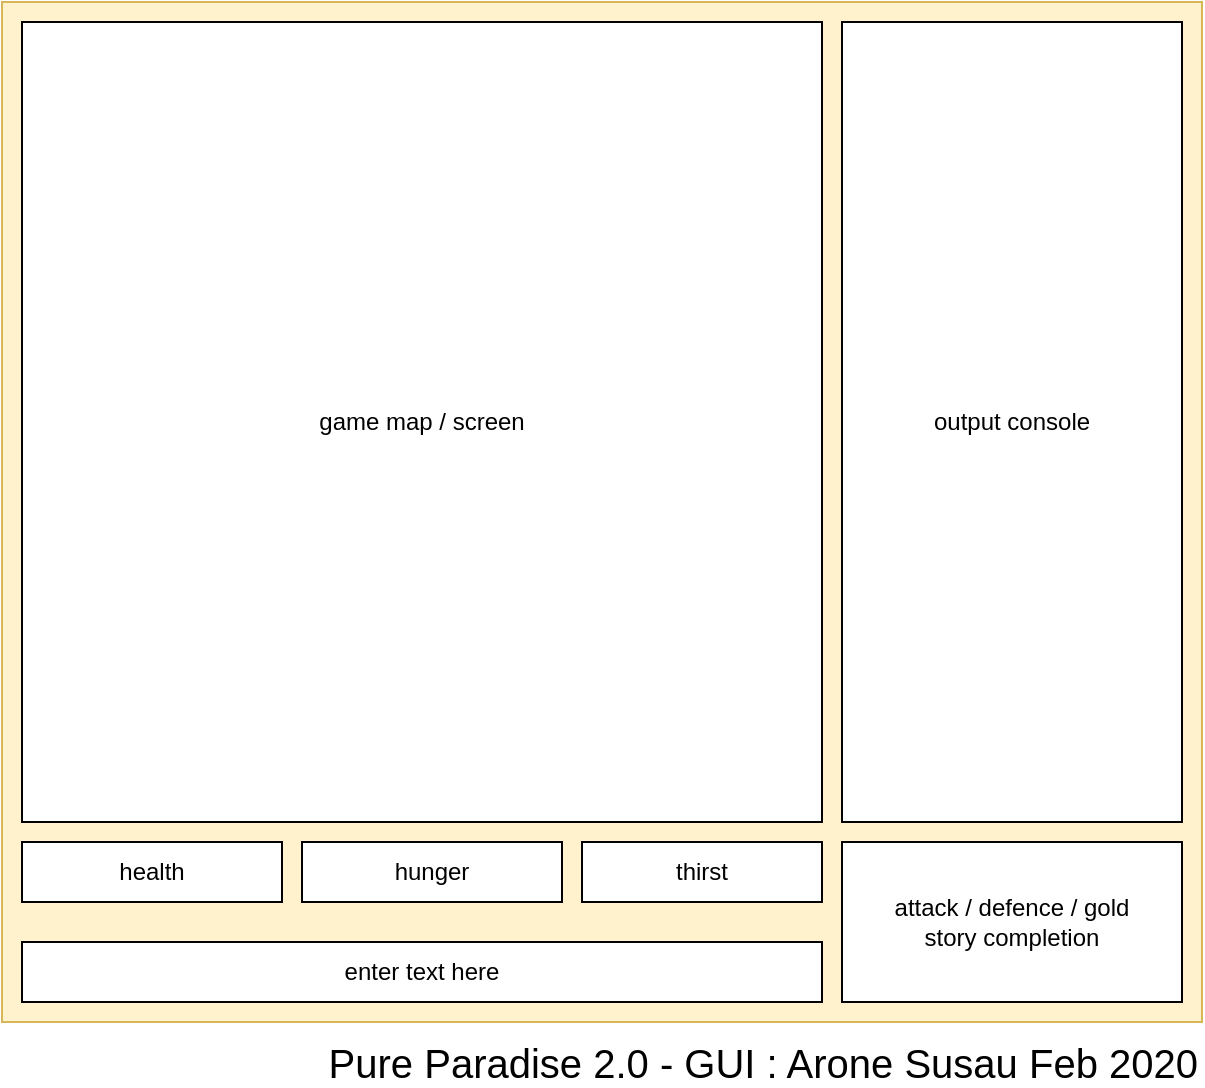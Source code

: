 <mxfile version="12.6.7" type="device"><diagram id="_XTdcuuTPzuUAwFq9Cdj" name="Page-1"><mxGraphModel dx="1186" dy="715" grid="1" gridSize="10" guides="1" tooltips="1" connect="1" arrows="1" fold="1" page="1" pageScale="1" pageWidth="827" pageHeight="1169" math="0" shadow="0"><root><mxCell id="0"/><mxCell id="1" parent="0"/><mxCell id="bXG_ZPuTR2_lO_YZTGwr-1" value="" style="rounded=0;whiteSpace=wrap;html=1;fillColor=#fff2cc;strokeColor=#d6b656;" parent="1" vertex="1"><mxGeometry x="100" y="70" width="600" height="510" as="geometry"/></mxCell><mxCell id="bXG_ZPuTR2_lO_YZTGwr-2" value="game map / screen" style="rounded=0;whiteSpace=wrap;html=1;" parent="1" vertex="1"><mxGeometry x="110" y="80" width="400" height="400" as="geometry"/></mxCell><mxCell id="bXG_ZPuTR2_lO_YZTGwr-3" value="enter text here" style="rounded=0;whiteSpace=wrap;html=1;" parent="1" vertex="1"><mxGeometry x="110" y="540" width="400" height="30" as="geometry"/></mxCell><mxCell id="bXG_ZPuTR2_lO_YZTGwr-4" value="attack / defence / gold&lt;br&gt;story completion" style="rounded=0;whiteSpace=wrap;html=1;" parent="1" vertex="1"><mxGeometry x="520" y="490" width="170" height="80" as="geometry"/></mxCell><mxCell id="bXG_ZPuTR2_lO_YZTGwr-5" value="output console" style="rounded=0;whiteSpace=wrap;html=1;" parent="1" vertex="1"><mxGeometry x="520" y="80" width="170" height="400" as="geometry"/></mxCell><mxCell id="bXG_ZPuTR2_lO_YZTGwr-6" value="health" style="rounded=0;whiteSpace=wrap;html=1;" parent="1" vertex="1"><mxGeometry x="110" y="490" width="130" height="30" as="geometry"/></mxCell><mxCell id="bXG_ZPuTR2_lO_YZTGwr-7" value="hunger" style="rounded=0;whiteSpace=wrap;html=1;" parent="1" vertex="1"><mxGeometry x="250" y="490" width="130" height="30" as="geometry"/></mxCell><mxCell id="bXG_ZPuTR2_lO_YZTGwr-8" value="thirst" style="rounded=0;whiteSpace=wrap;html=1;" parent="1" vertex="1"><mxGeometry x="390" y="490" width="120" height="30" as="geometry"/></mxCell><mxCell id="m7kKtRRxTnZwcKzHL38y-1" value="Pure Paradise 2.0 - GUI : Arone Susau Feb 2020" style="text;html=1;strokeColor=none;fillColor=none;align=right;verticalAlign=middle;whiteSpace=wrap;rounded=0;fontSize=20;fontColor=none;" vertex="1" parent="1"><mxGeometry x="210" y="590" width="490" height="20" as="geometry"/></mxCell></root></mxGraphModel></diagram></mxfile>